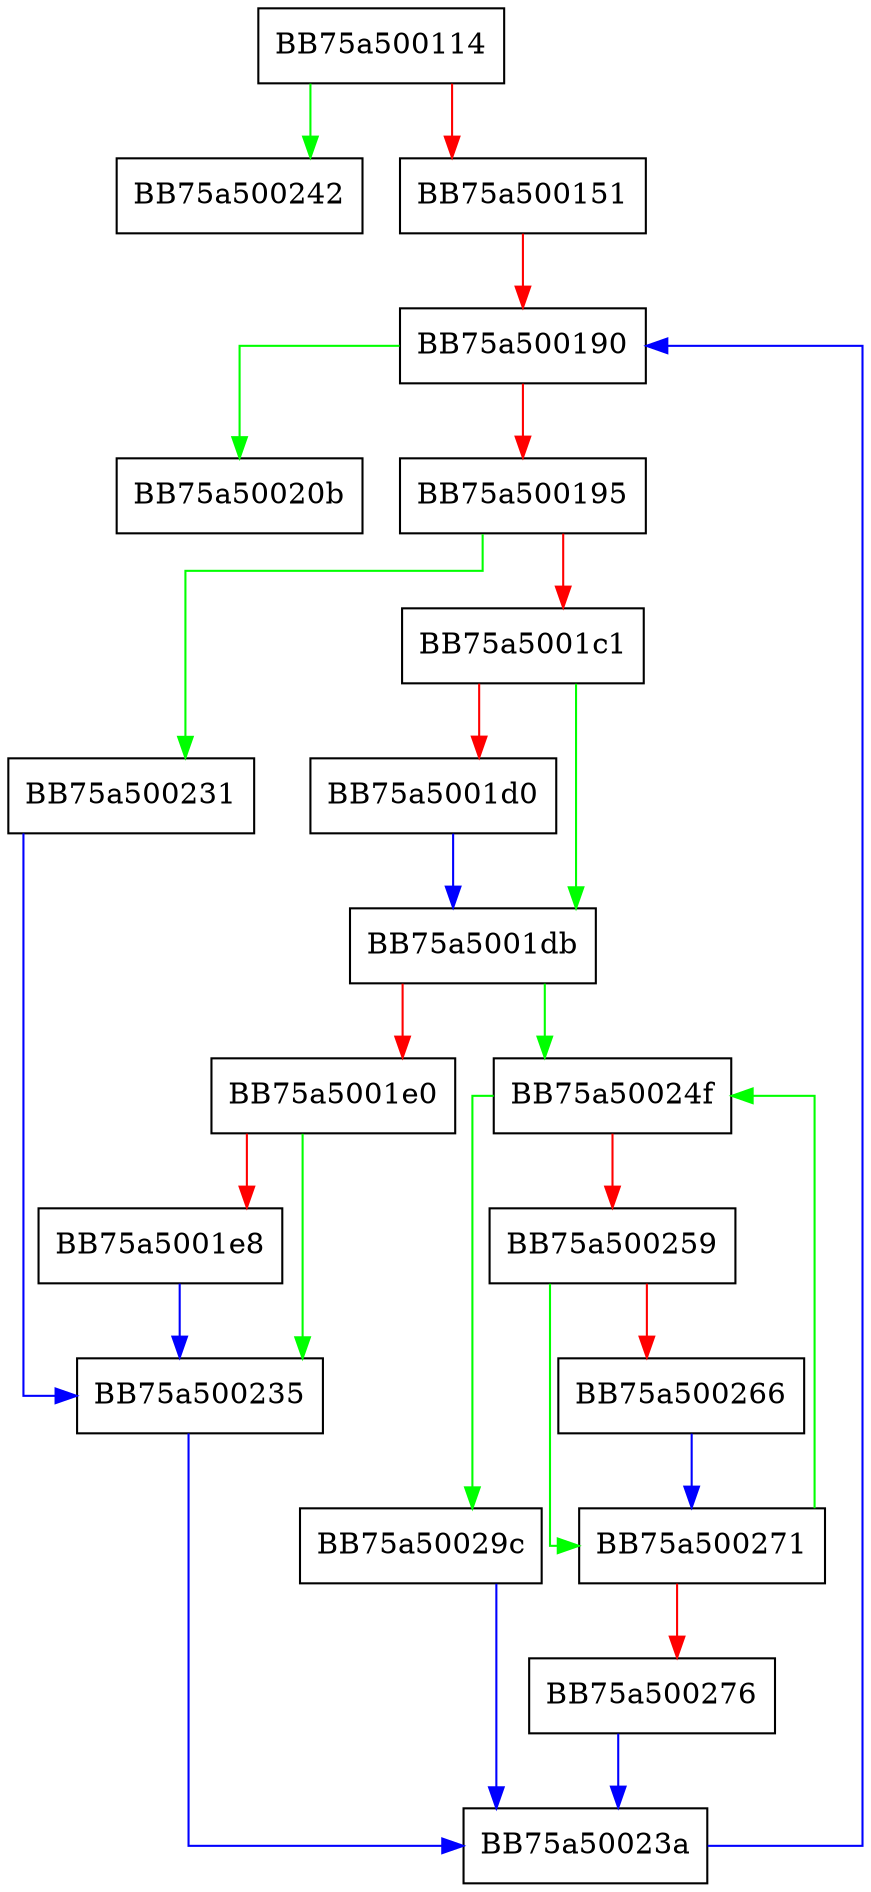 digraph _Forced_rehash {
  node [shape="box"];
  graph [splines=ortho];
  BB75a500114 -> BB75a500242 [color="green"];
  BB75a500114 -> BB75a500151 [color="red"];
  BB75a500151 -> BB75a500190 [color="red"];
  BB75a500190 -> BB75a50020b [color="green"];
  BB75a500190 -> BB75a500195 [color="red"];
  BB75a500195 -> BB75a500231 [color="green"];
  BB75a500195 -> BB75a5001c1 [color="red"];
  BB75a5001c1 -> BB75a5001db [color="green"];
  BB75a5001c1 -> BB75a5001d0 [color="red"];
  BB75a5001d0 -> BB75a5001db [color="blue"];
  BB75a5001db -> BB75a50024f [color="green"];
  BB75a5001db -> BB75a5001e0 [color="red"];
  BB75a5001e0 -> BB75a500235 [color="green"];
  BB75a5001e0 -> BB75a5001e8 [color="red"];
  BB75a5001e8 -> BB75a500235 [color="blue"];
  BB75a500231 -> BB75a500235 [color="blue"];
  BB75a500235 -> BB75a50023a [color="blue"];
  BB75a50023a -> BB75a500190 [color="blue"];
  BB75a50024f -> BB75a50029c [color="green"];
  BB75a50024f -> BB75a500259 [color="red"];
  BB75a500259 -> BB75a500271 [color="green"];
  BB75a500259 -> BB75a500266 [color="red"];
  BB75a500266 -> BB75a500271 [color="blue"];
  BB75a500271 -> BB75a50024f [color="green"];
  BB75a500271 -> BB75a500276 [color="red"];
  BB75a500276 -> BB75a50023a [color="blue"];
  BB75a50029c -> BB75a50023a [color="blue"];
}